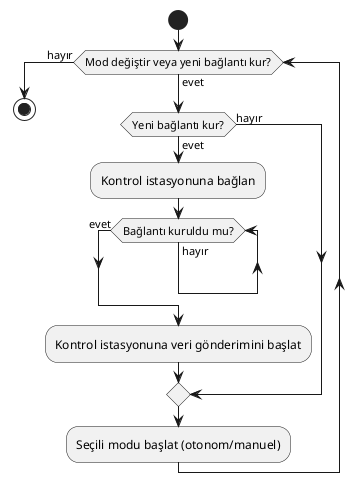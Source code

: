 @startuml main sea
start

while (Mod değiştir veya yeni bağlantı kur?) is (evet)

if (Yeni bağlantı kur?) then (evet)
    :Kontrol istasyonuna bağlan;
    while (Bağlantı kuruldu mu?) is (hayır)
    endwhile (evet)
    :Kontrol istasyonuna veri gönderimini başlat;
else (hayır)
endif

:Seçili modu başlat (otonom/manuel);
endwhile (hayır)

stop
@enduml
